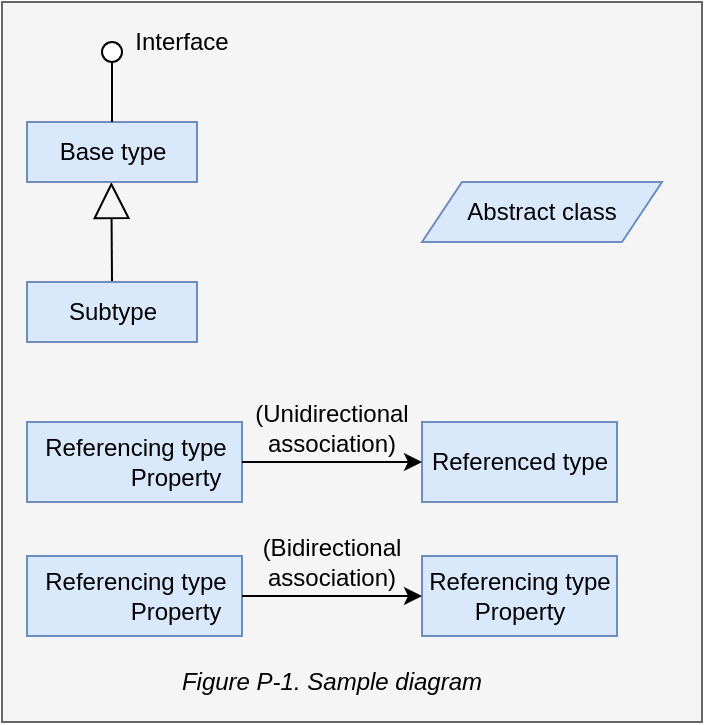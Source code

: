 <mxfile version="13.9.9" type="device"><diagram id="PROceqUKLxNEc3xZ4wSN" name="第 1 页"><mxGraphModel dx="632" dy="555" grid="1" gridSize="10" guides="1" tooltips="1" connect="1" arrows="1" fold="1" page="1" pageScale="1" pageWidth="827" pageHeight="1169" math="0" shadow="0"><root><mxCell id="0"/><mxCell id="1" parent="0"/><mxCell id="xoFT9UYrmt0O896PuiG0-15" value="" style="rounded=0;whiteSpace=wrap;html=1;fillColor=#f5f5f5;strokeColor=#666666;fontColor=#333333;" vertex="1" parent="1"><mxGeometry x="80" y="20" width="350" height="360" as="geometry"/></mxCell><mxCell id="xoFT9UYrmt0O896PuiG0-1" value="" style="endArrow=block;endSize=16;endFill=0;html=1;exitX=0.5;exitY=0;exitDx=0;exitDy=0;" edge="1" parent="1" source="xoFT9UYrmt0O896PuiG0-5"><mxGeometry width="160" relative="1" as="geometry"><mxPoint x="134.66" y="170" as="sourcePoint"/><mxPoint x="134.66" y="110" as="targetPoint"/></mxGeometry></mxCell><mxCell id="xoFT9UYrmt0O896PuiG0-2" value="" style="ellipse;whiteSpace=wrap;html=1;aspect=fixed;" vertex="1" parent="1"><mxGeometry x="130" y="40" width="10" height="10" as="geometry"/></mxCell><mxCell id="xoFT9UYrmt0O896PuiG0-3" value="Base type" style="rounded=0;whiteSpace=wrap;html=1;fillColor=#dae8fc;strokeColor=#6c8ebf;" vertex="1" parent="1"><mxGeometry x="92.5" y="80" width="85" height="30" as="geometry"/></mxCell><mxCell id="xoFT9UYrmt0O896PuiG0-4" value="" style="endArrow=none;html=1;entryX=0.5;entryY=1;entryDx=0;entryDy=0;" edge="1" parent="1" source="xoFT9UYrmt0O896PuiG0-3" target="xoFT9UYrmt0O896PuiG0-2"><mxGeometry width="50" height="50" relative="1" as="geometry"><mxPoint x="340" y="340" as="sourcePoint"/><mxPoint x="390" y="290" as="targetPoint"/></mxGeometry></mxCell><mxCell id="xoFT9UYrmt0O896PuiG0-5" value="Subtype" style="rounded=0;whiteSpace=wrap;html=1;fillColor=#dae8fc;strokeColor=#6c8ebf;" vertex="1" parent="1"><mxGeometry x="92.5" y="160" width="85" height="30" as="geometry"/></mxCell><mxCell id="xoFT9UYrmt0O896PuiG0-6" value="Abstract class" style="shape=parallelogram;perimeter=parallelogramPerimeter;whiteSpace=wrap;html=1;fixedSize=1;fillColor=#dae8fc;strokeColor=#6c8ebf;" vertex="1" parent="1"><mxGeometry x="290" y="110" width="120" height="30" as="geometry"/></mxCell><mxCell id="xoFT9UYrmt0O896PuiG0-7" value="Referencing type&lt;br&gt;&amp;nbsp; &amp;nbsp; &amp;nbsp; &amp;nbsp; &amp;nbsp; &amp;nbsp; Property" style="rounded=0;whiteSpace=wrap;html=1;fillColor=#dae8fc;strokeColor=#6c8ebf;" vertex="1" parent="1"><mxGeometry x="92.5" y="230" width="107.5" height="40" as="geometry"/></mxCell><mxCell id="xoFT9UYrmt0O896PuiG0-8" value="Referenced type" style="rounded=0;whiteSpace=wrap;html=1;fillColor=#dae8fc;strokeColor=#6c8ebf;" vertex="1" parent="1"><mxGeometry x="290" y="230" width="97.5" height="40" as="geometry"/></mxCell><mxCell id="xoFT9UYrmt0O896PuiG0-9" value="" style="endArrow=classic;html=1;exitX=1;exitY=0.5;exitDx=0;exitDy=0;entryX=0;entryY=0.5;entryDx=0;entryDy=0;" edge="1" parent="1" source="xoFT9UYrmt0O896PuiG0-7" target="xoFT9UYrmt0O896PuiG0-8"><mxGeometry width="50" height="50" relative="1" as="geometry"><mxPoint x="340" y="330" as="sourcePoint"/><mxPoint x="390" y="280" as="targetPoint"/></mxGeometry></mxCell><mxCell id="xoFT9UYrmt0O896PuiG0-10" value="(Unidirectional&lt;br&gt;association)" style="text;html=1;strokeColor=none;fillColor=none;align=center;verticalAlign=middle;whiteSpace=wrap;rounded=0;" vertex="1" parent="1"><mxGeometry x="200" y="223" width="90" height="20" as="geometry"/></mxCell><mxCell id="xoFT9UYrmt0O896PuiG0-11" value="Referencing type&lt;br&gt;&amp;nbsp; &amp;nbsp; &amp;nbsp; &amp;nbsp; &amp;nbsp; &amp;nbsp; Property" style="rounded=0;whiteSpace=wrap;html=1;fillColor=#dae8fc;strokeColor=#6c8ebf;" vertex="1" parent="1"><mxGeometry x="92.5" y="297" width="107.5" height="40" as="geometry"/></mxCell><mxCell id="xoFT9UYrmt0O896PuiG0-12" value="Referencing type&lt;br&gt;Property" style="rounded=0;whiteSpace=wrap;html=1;fillColor=#dae8fc;strokeColor=#6c8ebf;" vertex="1" parent="1"><mxGeometry x="290" y="297" width="97.5" height="40" as="geometry"/></mxCell><mxCell id="xoFT9UYrmt0O896PuiG0-13" value="" style="endArrow=classic;html=1;exitX=1;exitY=0.5;exitDx=0;exitDy=0;entryX=0;entryY=0.5;entryDx=0;entryDy=0;" edge="1" parent="1" source="xoFT9UYrmt0O896PuiG0-11" target="xoFT9UYrmt0O896PuiG0-12"><mxGeometry width="50" height="50" relative="1" as="geometry"><mxPoint x="340" y="397" as="sourcePoint"/><mxPoint x="390" y="347" as="targetPoint"/></mxGeometry></mxCell><mxCell id="xoFT9UYrmt0O896PuiG0-14" value="(Bidirectional&lt;br&gt;association)" style="text;html=1;strokeColor=none;fillColor=none;align=center;verticalAlign=middle;whiteSpace=wrap;rounded=0;" vertex="1" parent="1"><mxGeometry x="200" y="290" width="90" height="20" as="geometry"/></mxCell><mxCell id="xoFT9UYrmt0O896PuiG0-16" value="Interface" style="text;html=1;strokeColor=none;fillColor=none;align=center;verticalAlign=middle;whiteSpace=wrap;rounded=0;" vertex="1" parent="1"><mxGeometry x="140" y="30" width="60" height="20" as="geometry"/></mxCell><mxCell id="xoFT9UYrmt0O896PuiG0-17" value="Figure P-1. Sample diagram" style="text;html=1;strokeColor=none;fillColor=none;align=center;verticalAlign=middle;whiteSpace=wrap;rounded=0;fontStyle=2" vertex="1" parent="1"><mxGeometry x="160" y="350" width="170" height="20" as="geometry"/></mxCell></root></mxGraphModel></diagram></mxfile>